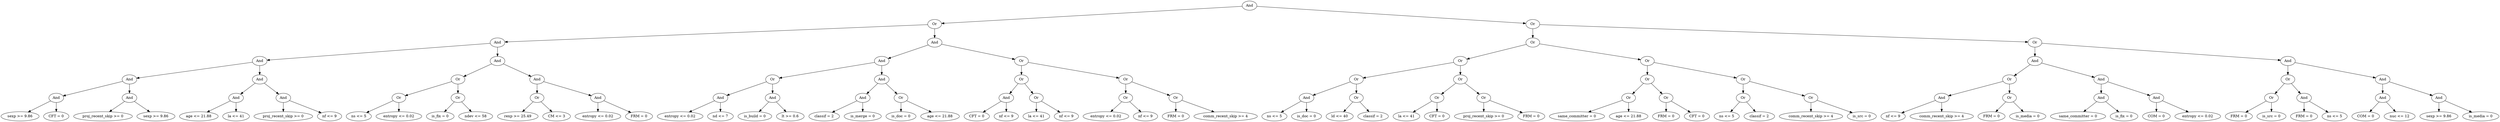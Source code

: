 digraph G {
	graph [bb="0,0,8109,468",
		dpi=78
	];
	node [label="\N"];
	1	 [height=0.5,
		label=And,
		pos="4036.1,450",
		width=0.75];
	2	 [height=0.5,
		label=Or,
		pos="3057.1,378",
		width=0.75];
	1 -> 2	 [pos="e,3083.8,380.91 4009.5,447.09 3872.8,437.32 3252.3,392.95 3094,381.63"];
	3	 [height=0.5,
		label=Or,
		pos="5016.1,378",
		width=0.75];
	1 -> 3	 [pos="e,4989.4,380.91 4062.9,447.09 4199.6,437.32 4820.8,392.95 4979.3,381.63"];
	4	 [height=0.5,
		label=And,
		pos="1534.1,306",
		width=0.75];
	2 -> 4	 [pos="e,1561,308.23 3030.1,375.76 2846.3,367.31 1783.1,318.44 1571,308.69"];
	5	 [height=0.5,
		label=And,
		pos="3057.1,306",
		width=0.75];
	2 -> 5	 [pos="e,3057.1,324.1 3057.1,359.7 3057.1,351.98 3057.1,342.71 3057.1,334.11"];
	8	 [height=0.5,
		label=And,
		pos="829.14,234",
		width=0.75];
	4 -> 8	 [pos="e,855.95,237.66 1507.4,302.34 1398.9,291.57 991.66,251.14 866.19,238.68"];
	9	 [height=0.5,
		label=And,
		pos="1534.1,234",
		width=0.75];
	4 -> 9	 [pos="e,1534.1,252.1 1534.1,287.7 1534.1,279.98 1534.1,270.71 1534.1,262.11"];
	16	 [height=0.5,
		label=And,
		pos="417.14,162",
		width=0.75];
	8 -> 16	 [pos="e,443.17,167.42 803.37,228.62 732.65,216.6 535.36,183.09 453.48,169.17"];
	17	 [height=0.5,
		label=And,
		pos="829.14,162",
		width=0.75];
	8 -> 17	 [pos="e,829.14,180.1 829.14,215.7 829.14,207.98 829.14,198.71 829.14,190.11"];
	32	 [height=0.5,
		label=And,
		pos="179.14,90",
		width=0.75];
	16 -> 32	 [pos="e,203.34,98.116 393.01,153.9 350.43,141.38 261.84,115.32 213.1,100.99"];
	33	 [height=0.5,
		label=And,
		pos="417.14,90",
		width=0.75];
	16 -> 33	 [pos="e,417.14,108.1 417.14,143.7 417.14,135.98 417.14,126.71 417.14,118.11"];
	64	 [height=0.5,
		label="sexp >= 9.86",
		pos="59.145,18",
		width=1.6429];
	32 -> 64	 [pos="e,85.294,34.254 159.33,77.441 141.62,67.112 115.27,51.741 94.04,39.356"];
	65	 [height=0.5,
		label="CFT = 0",
		pos="179.14,18",
		width=1.1916];
	32 -> 65	 [pos="e,179.14,36.104 179.14,71.697 179.14,63.983 179.14,54.712 179.14,46.112"];
	66	 [height=0.5,
		label="proj_recent_skip >= 0",
		pos="332.14,18",
		width=2.5637];
	33 -> 66	 [pos="e,352.38,35.667 400.76,75.503 389.33,66.094 373.79,53.299 360.39,42.264"];
	67	 [height=0.5,
		label="sexp >= 9.86",
		pos="501.14,18",
		width=1.6429];
	33 -> 67	 [pos="e,481.75,35.158 433.34,75.503 444.79,65.962 460.42,52.94 473.78,41.802"];
	34	 [height=0.5,
		label=And,
		pos="754.14,90",
		width=0.75];
	17 -> 34	 [pos="e,769.3,105.14 813.97,146.83 803.29,136.87 788.83,123.37 776.79,112.14"];
	35	 [height=0.5,
		label=And,
		pos="905.14,90",
		width=0.75];
	17 -> 35	 [pos="e,889.79,105.14 844.52,146.83 855.34,136.87 870,123.37 882.2,112.14"];
	68	 [height=0.5,
		label="age <= 21.88",
		pos="637.14,18",
		width=1.6249];
	34 -> 68	 [pos="e,662.95,34.44 734.56,77.284 717.45,67.045 692.2,51.941 671.7,39.674"];
	69	 [height=0.5,
		label="la <= 41",
		pos="754.14,18",
		width=1.1374];
	34 -> 69	 [pos="e,754.14,36.104 754.14,71.697 754.14,63.983 754.14,54.712 754.14,46.112"];
	70	 [height=0.5,
		label="proj_recent_skip >= 0",
		pos="905.14,18",
		width=2.5637];
	35 -> 70	 [pos="e,905.14,36.104 905.14,71.697 905.14,63.983 905.14,54.712 905.14,46.112"];
	71	 [height=0.5,
		label="nf <= 9",
		pos="1054.1,18",
		width=1.0652];
	35 -> 71	 [pos="e,1028.1,31.249 926.49,78.971 950.57,67.661 990.09,49.091 1018.8,35.608"];
	18	 [height=0.5,
		label=Or,
		pos="1467.1,162",
		width=0.75];
	9 -> 18	 [pos="e,1481,177.49 1520.3,218.5 1511,208.83 1498.7,195.94 1488.2,185.02"];
	19	 [height=0.5,
		label=And,
		pos="1721.1,162",
		width=0.75];
	9 -> 19	 [pos="e,1698,171.65 1557.1,224.42 1590,212.08 1650.9,189.29 1688.5,175.21"];
	36	 [height=0.5,
		label=Or,
		pos="1276.1,90",
		width=0.75];
	18 -> 36	 [pos="e,1299.3,99.474 1444.1,152.56 1410.4,140.21 1347.5,117.15 1309,103.03"];
	37	 [height=0.5,
		label=Or,
		pos="1467.1,90",
		width=0.75];
	18 -> 37	 [pos="e,1467.1,108.1 1467.1,143.7 1467.1,135.98 1467.1,126.71 1467.1,118.11"];
	72	 [height=0.5,
		label="ns <= 5",
		pos="1149.1,18",
		width=1.0832];
	36 -> 72	 [pos="e,1173.5,32.435 1256,77.908 1236.3,67.018 1205.8,50.211 1182.4,37.333"];
	73	 [height=0.5,
		label="entropy <= 0.02",
		pos="1276.1,18",
		width=1.9318];
	36 -> 73	 [pos="e,1276.1,36.104 1276.1,71.697 1276.1,63.983 1276.1,54.712 1276.1,46.112"];
	74	 [height=0.5,
		label="is_fix = 0",
		pos="1409.1,18",
		width=1.2638];
	37 -> 74	 [pos="e,1422.9,35.628 1454.6,73.811 1447.2,64.927 1437.7,53.504 1429.4,43.388"];
	75	 [height=0.5,
		label="ndev <= 58",
		pos="1525.1,18",
		width=1.4624];
	37 -> 75	 [pos="e,1511.4,35.628 1479.7,73.811 1487.1,64.927 1496.6,53.504 1504.9,43.388"];
	38	 [height=0.5,
		label=Or,
		pos="1721.1,90",
		width=0.75];
	19 -> 38	 [pos="e,1721.1,108.1 1721.1,143.7 1721.1,135.98 1721.1,126.71 1721.1,118.11"];
	39	 [height=0.5,
		label=And,
		pos="1915.1,90",
		width=0.75];
	19 -> 39	 [pos="e,1892,99.365 1744.5,152.56 1778.9,140.15 1843.3,116.93 1882.4,102.83"];
	76	 [height=0.5,
		label="rexp >= 25.49",
		pos="1658.1,18",
		width=1.7332];
	38 -> 76	 [pos="e,1673.3,35.789 1707.8,74.155 1699.7,65.2 1689.3,53.576 1680,43.309"];
	77	 [height=0.5,
		label="CM <= 3",
		pos="1783.1,18",
		width=1.2457];
	38 -> 77	 [pos="e,1768.7,35.29 1734.3,74.155 1742.3,65.072 1752.8,53.243 1762,42.87"];
	78	 [height=0.5,
		label="entropy <= 0.02",
		pos="1915.1,18",
		width=1.9318];
	39 -> 78	 [pos="e,1915.1,36.104 1915.1,71.697 1915.1,63.983 1915.1,54.712 1915.1,46.112"];
	79	 [height=0.5,
		label="FRM = 0",
		pos="2047.1,18",
		width=1.2457];
	39 -> 79	 [pos="e,2021.2,32.746 1935.8,78.063 1956.2,67.22 1987.9,50.406 2012.3,37.486"];
	10	 [height=0.5,
		label=And,
		pos="2828.1,234",
		width=0.75];
	5 -> 10	 [pos="e,2852.2,242.37 3033.1,297.64 2992.1,285.12 2908.7,259.62 2861.9,245.32"];
	11	 [height=0.5,
		label=Or,
		pos="3285.1,234",
		width=0.75];
	5 -> 11	 [pos="e,3261.2,242.37 3081.1,297.64 3121.9,285.12 3204.9,259.62 3251.5,245.32"];
	20	 [height=0.5,
		label=Or,
		pos="2476.1,162",
		width=0.75];
	10 -> 20	 [pos="e,2501.6,168.07 2802.5,227.91 2740.7,215.61 2583,184.25 2511.9,170.11"];
	21	 [height=0.5,
		label=And,
		pos="2828.1,162",
		width=0.75];
	10 -> 21	 [pos="e,2828.1,180.1 2828.1,215.7 2828.1,207.98 2828.1,198.71 2828.1,190.11"];
	40	 [height=0.5,
		label=And,
		pos="2307.1,90",
		width=0.75];
	20 -> 40	 [pos="e,2329.4,100.22 2453.7,151.7 2424.2,139.49 2372.2,117.95 2338.7,104.09"];
	41	 [height=0.5,
		label=And,
		pos="2476.1,90",
		width=0.75];
	20 -> 41	 [pos="e,2476.1,108.1 2476.1,143.7 2476.1,135.98 2476.1,126.71 2476.1,118.11"];
	80	 [height=0.5,
		label="entropy <= 0.02",
		pos="2179.1,18",
		width=1.9318];
	40 -> 80	 [pos="e,2207.4,34.465 2286.9,77.908 2267.9,67.562 2239.3,51.877 2216.3,39.293"];
	81	 [height=0.5,
		label="nd <= 7",
		pos="2307.1,18",
		width=1.1193];
	40 -> 81	 [pos="e,2307.1,36.104 2307.1,71.697 2307.1,63.983 2307.1,54.712 2307.1,46.112"];
	82	 [height=0.5,
		label="is_build = 0",
		pos="2419.1,18",
		width=1.4985];
	41 -> 82	 [pos="e,2432.7,35.628 2463.8,73.811 2456.5,64.927 2447.2,53.504 2439,43.388"];
	83	 [height=0.5,
		label="lt >= 0.6",
		pos="2533.1,18",
		width=1.1735];
	41 -> 83	 [pos="e,2520,35.134 2488.5,73.811 2495.9,64.8 2505.3,53.177 2513.6,42.955"];
	42	 [height=0.5,
		label=And,
		pos="2765.1,90",
		width=0.75];
	21 -> 42	 [pos="e,2778.5,105.82 2814.8,146.15 2806.3,136.69 2795.1,124.24 2785.5,113.56"];
	43	 [height=0.5,
		label=Or,
		pos="2891.1,90",
		width=0.75];
	21 -> 43	 [pos="e,2877.8,105.82 2841.5,146.15 2850,136.69 2861.2,124.24 2870.8,113.56"];
	84	 [height=0.5,
		label="classif = 2",
		pos="2641.1,18",
		width=1.336];
	42 -> 84	 [pos="e,2666.6,33.371 2745.2,77.753 2726.4,67.155 2697.9,51.056 2675.5,38.389"];
	85	 [height=0.5,
		label="is_merge = 0",
		pos="2765.1,18",
		width=1.6068];
	42 -> 85	 [pos="e,2765.1,36.104 2765.1,71.697 2765.1,63.983 2765.1,54.712 2765.1,46.112"];
	86	 [height=0.5,
		label="is_doc = 0",
		pos="2891.1,18",
		width=1.3902];
	43 -> 86	 [pos="e,2891.1,36.104 2891.1,71.697 2891.1,63.983 2891.1,54.712 2891.1,46.112"];
	87	 [height=0.5,
		label="age <= 21.88",
		pos="3018.1,18",
		width=1.6249];
	43 -> 87	 [pos="e,2990.6,34.206 2911.3,77.908 2930.2,67.494 2958.9,51.67 2981.8,39.045"];
	22	 [height=0.5,
		label=Or,
		pos="3285.1,162",
		width=0.75];
	11 -> 22	 [pos="e,3285.1,180.1 3285.1,215.7 3285.1,207.98 3285.1,198.71 3285.1,190.11"];
	23	 [height=0.5,
		label=Or,
		pos="3619.1,162",
		width=0.75];
	11 -> 23	 [pos="e,3593.8,168.31 3310.5,227.68 3369.5,215.32 3515.8,184.65 3583.6,170.44"];
	44	 [height=0.5,
		label=And,
		pos="3236.1,90",
		width=0.75];
	22 -> 44	 [pos="e,3247,106.49 3274.3,145.46 3268,136.49 3260,125.02 3252.9,114.92"];
	45	 [height=0.5,
		label=Or,
		pos="3333.1,90",
		width=0.75];
	22 -> 45	 [pos="e,3322.3,106.82 3296,145.12 3302.1,136.26 3309.8,125.04 3316.6,115.12"];
	88	 [height=0.5,
		label="CFT = 0",
		pos="3137.1,18",
		width=1.1916];
	44 -> 88	 [pos="e,3158.3,33.944 3218,76.161 3203.6,66.01 3183.3,51.636 3166.6,39.841"];
	89	 [height=0.5,
		label="nf <= 9",
		pos="3236.1,18",
		width=1.0652];
	44 -> 89	 [pos="e,3236.1,36.104 3236.1,71.697 3236.1,63.983 3236.1,54.712 3236.1,46.112"];
	90	 [height=0.5,
		label="la <= 41",
		pos="3333.1,18",
		width=1.1374];
	45 -> 90	 [pos="e,3333.1,36.104 3333.1,71.697 3333.1,63.983 3333.1,54.712 3333.1,46.112"];
	91	 [height=0.5,
		label="nf <= 9",
		pos="3430.1,18",
		width=1.0652];
	45 -> 91	 [pos="e,3410.1,33.448 3350.9,76.161 3365.2,65.876 3385.4,51.254 3401.9,39.374"];
	46	 [height=0.5,
		label=Or,
		pos="3619.1,90",
		width=0.75];
	23 -> 46	 [pos="e,3619.1,108.1 3619.1,143.7 3619.1,135.98 3619.1,126.71 3619.1,118.11"];
	47	 [height=0.5,
		label=Or,
		pos="3783.1,90",
		width=0.75];
	23 -> 47	 [pos="e,3760.9,100.51 3641.3,151.56 3669.6,139.45 3719,118.37 3751.4,104.55"];
	92	 [height=0.5,
		label="entropy <= 0.02",
		pos="3556.1,18",
		width=1.9318];
	46 -> 92	 [pos="e,3571.3,35.789 3605.8,74.155 3597.7,65.2 3587.3,53.576 3578,43.309"];
	93	 [height=0.5,
		label="nf <= 9",
		pos="3682.1,18",
		width=1.0652];
	46 -> 93	 [pos="e,3667.9,34.797 3632.5,74.155 3640.8,64.944 3651.6,52.909 3661.1,42.432"];
	94	 [height=0.5,
		label="FRM = 0",
		pos="3783.1,18",
		width=1.2457];
	47 -> 94	 [pos="e,3783.1,36.104 3783.1,71.697 3783.1,63.983 3783.1,54.712 3783.1,46.112"];
	95	 [height=0.5,
		label="comm_recent_skip >= 4",
		pos="3947.1,18",
		width=2.7984];
	47 -> 95	 [pos="e,3910,34.841 3805.3,79.559 3829.6,69.177 3869.4,52.196 3900.6,38.854"];
	6	 [height=0.5,
		label=Or,
		pos="5016.1,306",
		width=0.75];
	3 -> 6	 [pos="e,5016.1,324.1 5016.1,359.7 5016.1,351.98 5016.1,342.71 5016.1,334.11"];
	7	 [height=0.5,
		label=Or,
		pos="6722.1,306",
		width=0.75];
	3 -> 7	 [pos="e,6695.1,308.11 5043.3,375.89 5240.8,367.78 6456,317.92 6685,308.53"];
	12	 [height=0.5,
		label=Or,
		pos="4715.1,234",
		width=0.75];
	6 -> 12	 [pos="e,4740.4,240.88 4991,299.15 4937.4,286.7 4812,257.52 4750.4,243.21"];
	13	 [height=0.5,
		label=Or,
		pos="5318.1,234",
		width=0.75];
	6 -> 13	 [pos="e,5292.8,240.88 5041.4,299.15 5095.1,286.7 5221,257.52 5282.7,243.21"];
	24	 [height=0.5,
		label=Or,
		pos="4376.1,162",
		width=0.75];
	12 -> 24	 [pos="e,4401.9,168.32 4689.7,227.74 4629.9,215.4 4480.6,184.57 4411.9,170.37"];
	25	 [height=0.5,
		label=Or,
		pos="4715.1,162",
		width=0.75];
	12 -> 25	 [pos="e,4715.1,180.1 4715.1,215.7 4715.1,207.98 4715.1,198.71 4715.1,190.11"];
	48	 [height=0.5,
		label=And,
		pos="4212.1,90",
		width=0.75];
	24 -> 48	 [pos="e,4234.4,100.51 4354,151.56 4325.7,139.45 4276.3,118.37 4243.9,104.55"];
	49	 [height=0.5,
		label=Or,
		pos="4376.1,90",
		width=0.75];
	24 -> 49	 [pos="e,4376.1,108.1 4376.1,143.7 4376.1,135.98 4376.1,126.71 4376.1,118.11"];
	96	 [height=0.5,
		label="ns <= 5",
		pos="4105.1,18",
		width=1.0832];
	48 -> 96	 [pos="e,4126.9,33.224 4193.5,76.807 4177.5,66.324 4154.1,51.007 4135.4,38.773"];
	97	 [height=0.5,
		label="is_doc = 0",
		pos="4212.1,18",
		width=1.3902];
	48 -> 97	 [pos="e,4212.1,36.104 4212.1,71.697 4212.1,63.983 4212.1,54.712 4212.1,46.112"];
	98	 [height=0.5,
		label="ld <= 40",
		pos="4322.1,18",
		width=1.1735];
	49 -> 98	 [pos="e,4334.8,35.467 4364.2,73.465 4357.4,64.654 4348.7,53.43 4341,43.463"];
	99	 [height=0.5,
		label="classif = 2",
		pos="4430.1,18",
		width=1.336];
	49 -> 99	 [pos="e,4417.4,35.467 4388.1,73.465 4394.9,64.654 4403.6,53.43 4411.3,43.463"];
	50	 [height=0.5,
		label=Or,
		pos="4639.1,90",
		width=0.75];
	25 -> 50	 [pos="e,4654.5,105.14 4699.8,146.83 4688.9,136.87 4674.3,123.37 4662.1,112.14"];
	51	 [height=0.5,
		label=Or,
		pos="4792.1,90",
		width=0.75];
	25 -> 51	 [pos="e,4776.8,104.91 4730.7,146.83 4741.8,136.81 4756.7,123.19 4769.1,111.92"];
	100	 [height=0.5,
		label="la <= 41",
		pos="4537.1,18",
		width=1.1374];
	50 -> 100	 [pos="e,4558.4,33.585 4620.9,76.485 4606,66.238 4584.5,51.531 4567.1,39.559"];
	101	 [height=0.5,
		label="CFT = 0",
		pos="4639.1,18",
		width=1.1916];
	50 -> 101	 [pos="e,4639.1,36.104 4639.1,71.697 4639.1,63.983 4639.1,54.712 4639.1,46.112"];
	102	 [height=0.5,
		label="proj_recent_skip >= 0",
		pos="4792.1,18",
		width=2.5637];
	51 -> 102	 [pos="e,4792.1,36.104 4792.1,71.697 4792.1,63.983 4792.1,54.712 4792.1,46.112"];
	103	 [height=0.5,
		label="FRM = 0",
		pos="4947.1,18",
		width=1.2457];
	51 -> 103	 [pos="e,4918.5,31.923 4814,79.119 4838.7,67.965 4879.3,49.617 4909.2,36.12"];
	26	 [height=0.5,
		label=Or,
		pos="5318.1,162",
		width=0.75];
	13 -> 26	 [pos="e,5318.1,180.1 5318.1,215.7 5318.1,207.98 5318.1,198.71 5318.1,190.11"];
	27	 [height=0.5,
		label=Or,
		pos="5636.1,162",
		width=0.75];
	13 -> 27	 [pos="e,5610.9,168.55 5343.4,227.45 5399.7,215.04 5536,185.04 5600.8,170.78"];
	52	 [height=0.5,
		label=Or,
		pos="5257.1,90",
		width=0.75];
	26 -> 52	 [pos="e,5270.1,105.82 5305.2,146.15 5297,136.69 5286.1,124.24 5276.8,113.56"];
	53	 [height=0.5,
		label=Or,
		pos="5378.1,90",
		width=0.75];
	26 -> 53	 [pos="e,5365.2,106.16 5331.2,145.81 5339.2,136.45 5349.6,124.28 5358.6,113.79"];
	104	 [height=0.5,
		label="same_committer = 0",
		pos="5095.1,18",
		width=2.3651];
	52 -> 104	 [pos="e,5130.7,34.371 5235,79.414 5210.6,68.894 5170.9,51.73 5140,38.38"];
	105	 [height=0.5,
		label="age <= 21.88",
		pos="5257.1,18",
		width=1.6249];
	52 -> 105	 [pos="e,5257.1,36.104 5257.1,71.697 5257.1,63.983 5257.1,54.712 5257.1,46.112"];
	106	 [height=0.5,
		label="FRM = 0",
		pos="5378.1,18",
		width=1.2457];
	53 -> 106	 [pos="e,5378.1,36.104 5378.1,71.697 5378.1,63.983 5378.1,54.712 5378.1,46.112"];
	107	 [height=0.5,
		label="CFT = 0",
		pos="5484.1,18",
		width=1.1916];
	53 -> 107	 [pos="e,5461.9,33.722 5396.6,76.807 5412.2,66.506 5434.9,51.537 5453.2,39.413"];
	54	 [height=0.5,
		label=Or,
		pos="5636.1,90",
		width=0.75];
	27 -> 54	 [pos="e,5636.1,108.1 5636.1,143.7 5636.1,135.98 5636.1,126.71 5636.1,118.11"];
	55	 [height=0.5,
		label=Or,
		pos="5856.1,90",
		width=0.75];
	27 -> 55	 [pos="e,5832.2,98.615 5660.1,153.38 5699.5,140.86 5777.8,115.92 5822.7,101.66"];
	108	 [height=0.5,
		label="ns <= 5",
		pos="5584.1,18",
		width=1.0832];
	54 -> 108	 [pos="e,5596.4,35.467 5624.6,73.465 5618.1,64.742 5609.9,53.654 5602.5,43.762"];
	109	 [height=0.5,
		label="classif = 2",
		pos="5689.1,18",
		width=1.336];
	54 -> 109	 [pos="e,5676.7,35.467 5647.9,73.465 5654.6,64.654 5663.1,53.43 5670.6,43.463"];
	110	 [height=0.5,
		label="comm_recent_skip >= 4",
		pos="5856.1,18",
		width=2.7984];
	55 -> 110	 [pos="e,5856.1,36.104 5856.1,71.697 5856.1,63.983 5856.1,54.712 5856.1,46.112"];
	111	 [height=0.5,
		label="is_src = 0",
		pos="6022.1,18",
		width=1.3179];
	55 -> 111	 [pos="e,5991.7,31.848 5878.5,79.559 5905.1,68.351 5949.9,49.453 5982.4,35.744"];
	14	 [height=0.5,
		label=And,
		pos="6722.1,234",
		width=0.75];
	7 -> 14	 [pos="e,6722.1,252.1 6722.1,287.7 6722.1,279.98 6722.1,270.71 6722.1,262.11"];
	15	 [height=0.5,
		label=And,
		pos="7419.1,234",
		width=0.75];
	7 -> 15	 [pos="e,7392.6,237.66 6748.6,302.34 6855.9,291.57 7258.5,251.14 7382.5,238.68"];
	28	 [height=0.5,
		label=Or,
		pos="6507.1,162",
		width=0.75];
	14 -> 28	 [pos="e,6531.1,170.79 6698.3,225.24 6660,212.76 6584.5,188.18 6540.7,173.93"];
	29	 [height=0.5,
		label=And,
		pos="6804.1,162",
		width=0.75];
	14 -> 29	 [pos="e,6788.3,176.56 6738.3,219.17 6750.3,208.94 6766.8,194.85 6780.3,183.34"];
	56	 [height=0.5,
		label=And,
		pos="6283.1,90",
		width=0.75];
	28 -> 56	 [pos="e,6307.3,98.543 6483.2,153.51 6443.2,141.02 6362.8,115.89 6317,101.59"];
	57	 [height=0.5,
		label=Or,
		pos="6507.1,90",
		width=0.75];
	28 -> 57	 [pos="e,6507.1,108.1 6507.1,143.7 6507.1,135.98 6507.1,126.71 6507.1,118.11"];
	112	 [height=0.5,
		label="nf <= 9",
		pos="6126.1,18",
		width=1.0652];
	56 -> 112	 [pos="e,6153,30.994 6261.3,79.267 6235.8,67.877 6193.1,48.844 6162.5,35.213"];
	113	 [height=0.5,
		label="comm_recent_skip >= 4",
		pos="6283.1,18",
		width=2.7984];
	56 -> 113	 [pos="e,6283.1,36.104 6283.1,71.697 6283.1,63.983 6283.1,54.712 6283.1,46.112"];
	114	 [height=0.5,
		label="FRM = 0",
		pos="6447.1,18",
		width=1.2457];
	57 -> 114	 [pos="e,6461,35.134 6494.1,73.811 6486.4,64.8 6476.4,53.177 6467.7,42.955"];
	115	 [height=0.5,
		label="is_media = 0",
		pos="6568.1,18",
		width=1.6068];
	57 -> 115	 [pos="e,6553.5,35.789 6520.1,74.155 6527.8,65.288 6537.8,53.803 6546.7,43.611"];
	58	 [height=0.5,
		label=And,
		pos="6804.1,90",
		width=0.75];
	29 -> 58	 [pos="e,6804.1,108.1 6804.1,143.7 6804.1,135.98 6804.1,126.71 6804.1,118.11"];
	59	 [height=0.5,
		label=And,
		pos="6988.1,90",
		width=0.75];
	29 -> 59	 [pos="e,6965.2,99.724 6827.1,152.28 6859.4,139.98 6918.5,117.49 6955.4,103.45"];
	116	 [height=0.5,
		label="same_committer = 0",
		pos="6729.1,18",
		width=2.3651];
	58 -> 116	 [pos="e,6746.9,35.606 6789,74.834 6779.1,65.616 6766,53.366 6754.5,42.689"];
	117	 [height=0.5,
		label="is_fix = 0",
		pos="6878.1,18",
		width=1.2638];
	58 -> 117	 [pos="e,6861.4,34.854 6819.1,74.834 6829.1,65.421 6842.4,52.847 6853.8,42.015"];
	118	 [height=0.5,
		label="COM = 0",
		pos="6988.1,18",
		width=1.2818];
	59 -> 118	 [pos="e,6988.1,36.104 6988.1,71.697 6988.1,63.983 6988.1,54.712 6988.1,46.112"];
	119	 [height=0.5,
		label="entropy <= 0.02",
		pos="7122.1,18",
		width=1.9318];
	59 -> 119	 [pos="e,7092.8,34.345 7008.8,78.216 7028.7,67.81 7059.4,51.803 7083.8,39.053"];
	30	 [height=0.5,
		label=Or,
		pos="7419.1,162",
		width=0.75];
	15 -> 30	 [pos="e,7419.1,180.1 7419.1,215.7 7419.1,207.98 7419.1,198.71 7419.1,190.11"];
	31	 [height=0.5,
		label=And,
		pos="7735.1,162",
		width=0.75];
	15 -> 31	 [pos="e,7709.7,168.64 7444.5,227.39 7500.5,214.97 7635.2,185.15 7699.6,170.87"];
	60	 [height=0.5,
		label=Or,
		pos="7364.1,90",
		width=0.75];
	30 -> 60	 [pos="e,7376.1,106.16 7407.2,145.81 7399.9,136.55 7390.5,124.52 7382.3,114.09"];
	61	 [height=0.5,
		label=And,
		pos="7474.1,90",
		width=0.75];
	30 -> 61	 [pos="e,7462.2,106.16 7431.1,145.81 7438.4,136.55 7447.8,124.52 7456,114.09"];
	120	 [height=0.5,
		label="FRM = 0",
		pos="7254.1,18",
		width=1.2457];
	60 -> 120	 [pos="e,7277.3,33.722 7345,76.807 7328.7,66.459 7305.1,51.401 7286,39.248"];
	121	 [height=0.5,
		label="is_src = 0",
		pos="7364.1,18",
		width=1.3179];
	60 -> 121	 [pos="e,7364.1,36.104 7364.1,71.697 7364.1,63.983 7364.1,54.712 7364.1,46.112"];
	122	 [height=0.5,
		label="FRM = 0",
		pos="7474.1,18",
		width=1.2457];
	61 -> 122	 [pos="e,7474.1,36.104 7474.1,71.697 7474.1,63.983 7474.1,54.712 7474.1,46.112"];
	123	 [height=0.5,
		label="ns <= 5",
		pos="7576.1,18",
		width=1.0832];
	61 -> 123	 [pos="e,7555.3,33.337 7492.4,76.485 7507.4,66.171 7529,51.339 7546.5,39.324"];
	62	 [height=0.5,
		label=And,
		pos="7735.1,90",
		width=0.75];
	31 -> 62	 [pos="e,7735.1,108.1 7735.1,143.7 7735.1,135.98 7735.1,126.71 7735.1,118.11"];
	63	 [height=0.5,
		label=And,
		pos="7916.1,90",
		width=0.75];
	31 -> 63	 [pos="e,7893.4,99.794 7758.1,152.13 7789.9,139.83 7847.6,117.5 7883.8,103.51"];
	124	 [height=0.5,
		label="COM = 0",
		pos="7679.1,18",
		width=1.2818];
	62 -> 124	 [pos="e,7692.4,35.628 7723,73.811 7716,65.015 7706.9,53.73 7698.9,43.688"];
	125	 [height=0.5,
		label="nuc <= 12",
		pos="7791.1,18",
		width=1.336];
	62 -> 125	 [pos="e,7777.8,35.628 7747.3,73.811 7754.3,65.015 7763.4,53.73 7771.4,43.688"];
	126	 [height=0.5,
		label="sexp >= 9.86",
		pos="7916.1,18",
		width=1.6429];
	63 -> 126	 [pos="e,7916.1,36.104 7916.1,71.697 7916.1,63.983 7916.1,54.712 7916.1,46.112"];
	127	 [height=0.5,
		label="is_media = 0",
		pos="8051.1,18",
		width=1.6068];
	63 -> 127	 [pos="e,8022.5,33.827 7936.9,78.216 7957.3,67.674 7988.7,51.383 8013.4,38.555"];
}
